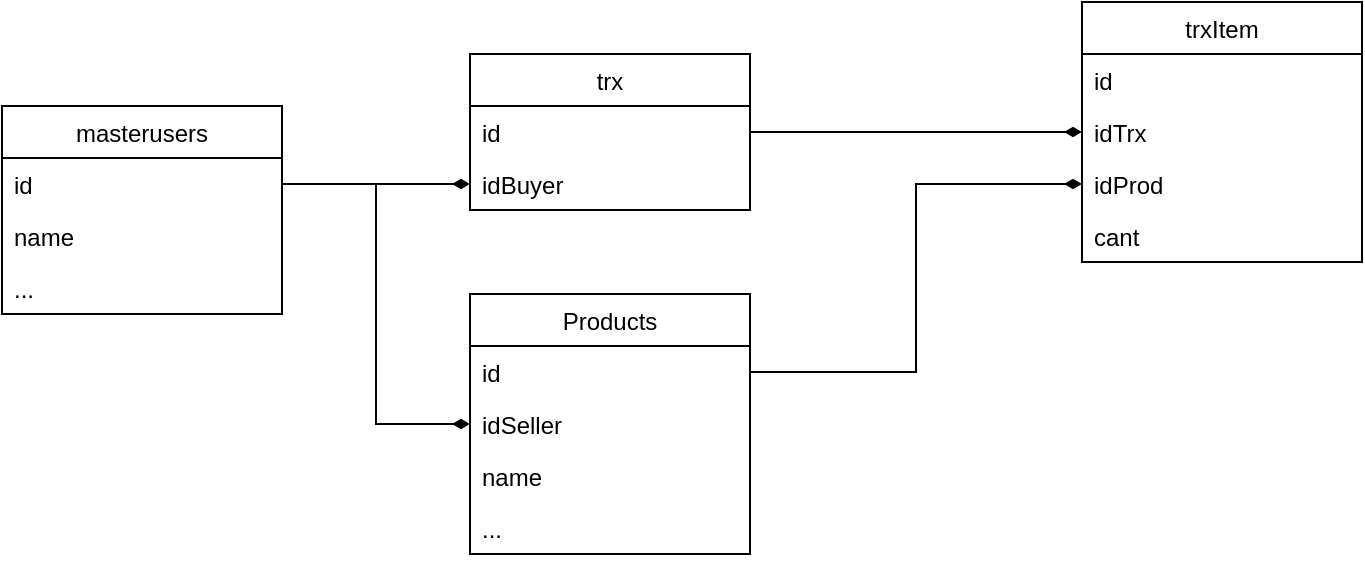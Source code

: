 <mxfile version="12.9.9" type="device"><diagram id="rQuK6shD8Q7cjBgu74Kz" name="Page-1"><mxGraphModel dx="868" dy="401" grid="1" gridSize="10" guides="1" tooltips="1" connect="1" arrows="1" fold="1" page="1" pageScale="1" pageWidth="827" pageHeight="1169" math="0" shadow="0"><root><mxCell id="0"/><mxCell id="1" parent="0"/><mxCell id="1TQnk2nnvV1wiEeYyJ82-21" value="masterusers" style="swimlane;fontStyle=0;childLayout=stackLayout;horizontal=1;startSize=26;fillColor=none;horizontalStack=0;resizeParent=1;resizeParentMax=0;resizeLast=0;collapsible=1;marginBottom=0;" parent="1" vertex="1"><mxGeometry x="40" y="76" width="140" height="104" as="geometry"/></mxCell><mxCell id="1TQnk2nnvV1wiEeYyJ82-22" value="id" style="text;strokeColor=none;fillColor=none;align=left;verticalAlign=top;spacingLeft=4;spacingRight=4;overflow=hidden;rotatable=0;points=[[0,0.5],[1,0.5]];portConstraint=eastwest;" parent="1TQnk2nnvV1wiEeYyJ82-21" vertex="1"><mxGeometry y="26" width="140" height="26" as="geometry"/></mxCell><mxCell id="1TQnk2nnvV1wiEeYyJ82-23" value="name" style="text;strokeColor=none;fillColor=none;align=left;verticalAlign=top;spacingLeft=4;spacingRight=4;overflow=hidden;rotatable=0;points=[[0,0.5],[1,0.5]];portConstraint=eastwest;" parent="1TQnk2nnvV1wiEeYyJ82-21" vertex="1"><mxGeometry y="52" width="140" height="26" as="geometry"/></mxCell><mxCell id="1TQnk2nnvV1wiEeYyJ82-24" value="..." style="text;strokeColor=none;fillColor=none;align=left;verticalAlign=top;spacingLeft=4;spacingRight=4;overflow=hidden;rotatable=0;points=[[0,0.5],[1,0.5]];portConstraint=eastwest;" parent="1TQnk2nnvV1wiEeYyJ82-21" vertex="1"><mxGeometry y="78" width="140" height="26" as="geometry"/></mxCell><mxCell id="1TQnk2nnvV1wiEeYyJ82-30" style="edgeStyle=orthogonalEdgeStyle;rounded=0;orthogonalLoop=1;jettySize=auto;html=1;exitX=1;exitY=0.5;exitDx=0;exitDy=0;entryX=0;entryY=0.5;entryDx=0;entryDy=0;endArrow=diamondThin;endFill=1;" parent="1" source="1TQnk2nnvV1wiEeYyJ82-18" target="1TQnk2nnvV1wiEeYyJ82-13" edge="1"><mxGeometry relative="1" as="geometry"/></mxCell><mxCell id="1TQnk2nnvV1wiEeYyJ82-32" style="edgeStyle=orthogonalEdgeStyle;rounded=0;orthogonalLoop=1;jettySize=auto;html=1;exitX=1;exitY=0.5;exitDx=0;exitDy=0;entryX=0;entryY=0.5;entryDx=0;entryDy=0;endArrow=diamondThin;endFill=1;" parent="1" source="1TQnk2nnvV1wiEeYyJ82-2" target="1TQnk2nnvV1wiEeYyJ82-16" edge="1"><mxGeometry relative="1" as="geometry"/></mxCell><mxCell id="1TQnk2nnvV1wiEeYyJ82-35" style="edgeStyle=orthogonalEdgeStyle;rounded=0;orthogonalLoop=1;jettySize=auto;html=1;exitX=1;exitY=0.5;exitDx=0;exitDy=0;entryX=0;entryY=0.5;entryDx=0;entryDy=0;endArrow=diamondThin;endFill=1;" parent="1" source="1TQnk2nnvV1wiEeYyJ82-22" target="1TQnk2nnvV1wiEeYyJ82-19" edge="1"><mxGeometry relative="1" as="geometry"/></mxCell><mxCell id="1TQnk2nnvV1wiEeYyJ82-36" style="edgeStyle=orthogonalEdgeStyle;rounded=0;orthogonalLoop=1;jettySize=auto;html=1;exitX=1;exitY=0.5;exitDx=0;exitDy=0;entryX=0;entryY=0.5;entryDx=0;entryDy=0;endArrow=diamondThin;endFill=1;" parent="1" source="1TQnk2nnvV1wiEeYyJ82-22" target="1TQnk2nnvV1wiEeYyJ82-3" edge="1"><mxGeometry relative="1" as="geometry"/></mxCell><mxCell id="1TQnk2nnvV1wiEeYyJ82-17" value="trx" style="swimlane;fontStyle=0;childLayout=stackLayout;horizontal=1;startSize=26;fillColor=none;horizontalStack=0;resizeParent=1;resizeParentMax=0;resizeLast=0;collapsible=1;marginBottom=0;" parent="1" vertex="1"><mxGeometry x="274" y="50" width="140" height="78" as="geometry"/></mxCell><mxCell id="1TQnk2nnvV1wiEeYyJ82-18" value="id" style="text;strokeColor=none;fillColor=none;align=left;verticalAlign=top;spacingLeft=4;spacingRight=4;overflow=hidden;rotatable=0;points=[[0,0.5],[1,0.5]];portConstraint=eastwest;" parent="1TQnk2nnvV1wiEeYyJ82-17" vertex="1"><mxGeometry y="26" width="140" height="26" as="geometry"/></mxCell><mxCell id="1TQnk2nnvV1wiEeYyJ82-19" value="idBuyer" style="text;strokeColor=none;fillColor=none;align=left;verticalAlign=top;spacingLeft=4;spacingRight=4;overflow=hidden;rotatable=0;points=[[0,0.5],[1,0.5]];portConstraint=eastwest;" parent="1TQnk2nnvV1wiEeYyJ82-17" vertex="1"><mxGeometry y="52" width="140" height="26" as="geometry"/></mxCell><mxCell id="1TQnk2nnvV1wiEeYyJ82-13" value="trxItem" style="swimlane;fontStyle=0;childLayout=stackLayout;horizontal=1;startSize=26;fillColor=none;horizontalStack=0;resizeParent=1;resizeParentMax=0;resizeLast=0;collapsible=1;marginBottom=0;" parent="1" vertex="1"><mxGeometry x="580" y="24" width="140" height="130" as="geometry"/></mxCell><mxCell id="1TQnk2nnvV1wiEeYyJ82-14" value="id" style="text;strokeColor=none;fillColor=none;align=left;verticalAlign=top;spacingLeft=4;spacingRight=4;overflow=hidden;rotatable=0;points=[[0,0.5],[1,0.5]];portConstraint=eastwest;" parent="1TQnk2nnvV1wiEeYyJ82-13" vertex="1"><mxGeometry y="26" width="140" height="26" as="geometry"/></mxCell><mxCell id="1TQnk2nnvV1wiEeYyJ82-15" value="idTrx" style="text;strokeColor=none;fillColor=none;align=left;verticalAlign=top;spacingLeft=4;spacingRight=4;overflow=hidden;rotatable=0;points=[[0,0.5],[1,0.5]];portConstraint=eastwest;" parent="1TQnk2nnvV1wiEeYyJ82-13" vertex="1"><mxGeometry y="52" width="140" height="26" as="geometry"/></mxCell><mxCell id="1TQnk2nnvV1wiEeYyJ82-16" value="idProd" style="text;strokeColor=none;fillColor=none;align=left;verticalAlign=top;spacingLeft=4;spacingRight=4;overflow=hidden;rotatable=0;points=[[0,0.5],[1,0.5]];portConstraint=eastwest;" parent="1TQnk2nnvV1wiEeYyJ82-13" vertex="1"><mxGeometry y="78" width="140" height="26" as="geometry"/></mxCell><mxCell id="1TQnk2nnvV1wiEeYyJ82-26" value="cant" style="text;strokeColor=none;fillColor=none;align=left;verticalAlign=top;spacingLeft=4;spacingRight=4;overflow=hidden;rotatable=0;points=[[0,0.5],[1,0.5]];portConstraint=eastwest;" parent="1TQnk2nnvV1wiEeYyJ82-13" vertex="1"><mxGeometry y="104" width="140" height="26" as="geometry"/></mxCell><mxCell id="1TQnk2nnvV1wiEeYyJ82-1" value="Products" style="swimlane;fontStyle=0;childLayout=stackLayout;horizontal=1;startSize=26;fillColor=none;horizontalStack=0;resizeParent=1;resizeParentMax=0;resizeLast=0;collapsible=1;marginBottom=0;" parent="1" vertex="1"><mxGeometry x="274" y="170" width="140" height="130" as="geometry"/></mxCell><mxCell id="1TQnk2nnvV1wiEeYyJ82-2" value="id" style="text;strokeColor=none;fillColor=none;align=left;verticalAlign=top;spacingLeft=4;spacingRight=4;overflow=hidden;rotatable=0;points=[[0,0.5],[1,0.5]];portConstraint=eastwest;" parent="1TQnk2nnvV1wiEeYyJ82-1" vertex="1"><mxGeometry y="26" width="140" height="26" as="geometry"/></mxCell><mxCell id="1TQnk2nnvV1wiEeYyJ82-3" value="idSeller" style="text;strokeColor=none;fillColor=none;align=left;verticalAlign=top;spacingLeft=4;spacingRight=4;overflow=hidden;rotatable=0;points=[[0,0.5],[1,0.5]];portConstraint=eastwest;" parent="1TQnk2nnvV1wiEeYyJ82-1" vertex="1"><mxGeometry y="52" width="140" height="26" as="geometry"/></mxCell><mxCell id="1TQnk2nnvV1wiEeYyJ82-4" value="name" style="text;strokeColor=none;fillColor=none;align=left;verticalAlign=top;spacingLeft=4;spacingRight=4;overflow=hidden;rotatable=0;points=[[0,0.5],[1,0.5]];portConstraint=eastwest;" parent="1TQnk2nnvV1wiEeYyJ82-1" vertex="1"><mxGeometry y="78" width="140" height="26" as="geometry"/></mxCell><mxCell id="1TQnk2nnvV1wiEeYyJ82-31" value="..." style="text;strokeColor=none;fillColor=none;align=left;verticalAlign=top;spacingLeft=4;spacingRight=4;overflow=hidden;rotatable=0;points=[[0,0.5],[1,0.5]];portConstraint=eastwest;" parent="1TQnk2nnvV1wiEeYyJ82-1" vertex="1"><mxGeometry y="104" width="140" height="26" as="geometry"/></mxCell></root></mxGraphModel></diagram></mxfile>